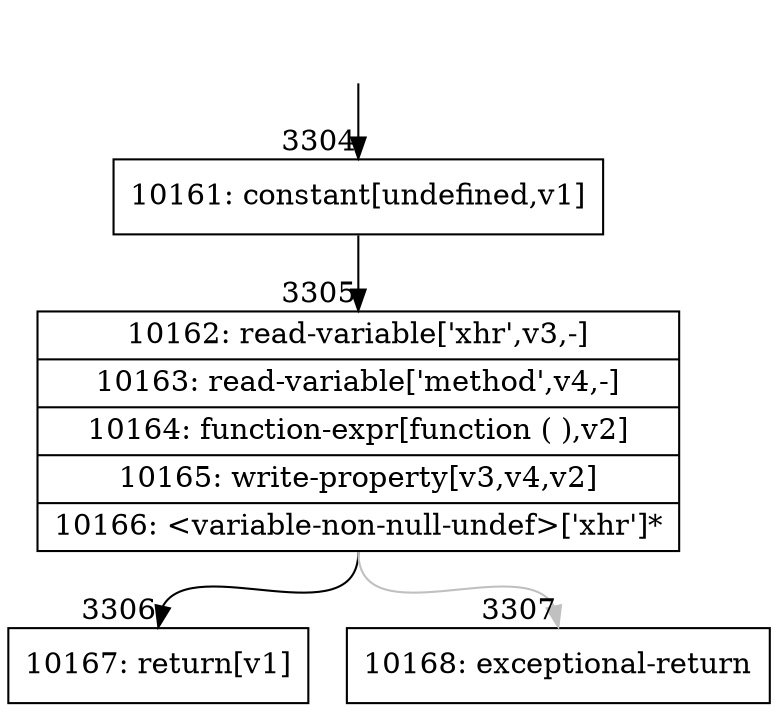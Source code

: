 digraph {
rankdir="TD"
BB_entry308[shape=none,label=""];
BB_entry308 -> BB3304 [tailport=s, headport=n, headlabel="    3304"]
BB3304 [shape=record label="{10161: constant[undefined,v1]}" ] 
BB3304 -> BB3305 [tailport=s, headport=n, headlabel="      3305"]
BB3305 [shape=record label="{10162: read-variable['xhr',v3,-]|10163: read-variable['method',v4,-]|10164: function-expr[function ( ),v2]|10165: write-property[v3,v4,v2]|10166: \<variable-non-null-undef\>['xhr']*}" ] 
BB3305 -> BB3306 [tailport=s, headport=n, headlabel="      3306"]
BB3305 -> BB3307 [tailport=s, headport=n, color=gray, headlabel="      3307"]
BB3306 [shape=record label="{10167: return[v1]}" ] 
BB3307 [shape=record label="{10168: exceptional-return}" ] 
//#$~ 1981
}
